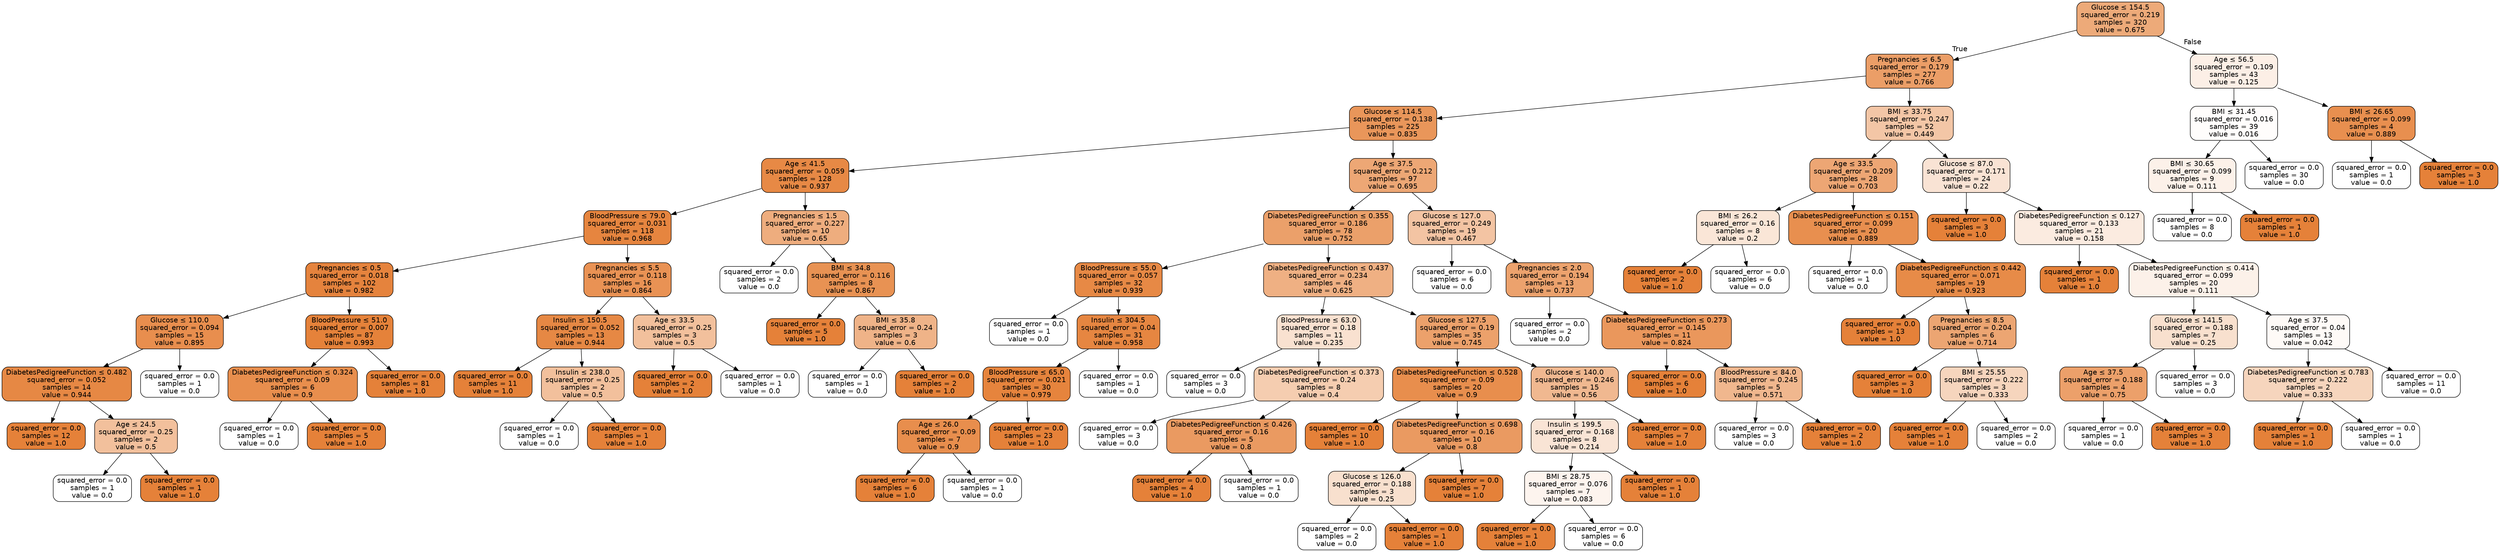 digraph Tree {
node [shape=box, style="filled, rounded", color="black", fontname="helvetica"] ;
edge [fontname="helvetica"] ;
0 [label=<Glucose &le; 154.5<br/>squared_error = 0.219<br/>samples = 320<br/>value = 0.675>, fillcolor="#edaa79"] ;
1 [label=<Pregnancies &le; 6.5<br/>squared_error = 0.179<br/>samples = 277<br/>value = 0.766>, fillcolor="#eb9e67"] ;
0 -> 1 [labeldistance=2.5, labelangle=45, headlabel="True"] ;
2 [label=<Glucose &le; 114.5<br/>squared_error = 0.138<br/>samples = 225<br/>value = 0.835>, fillcolor="#e9965a"] ;
1 -> 2 ;
3 [label=<Age &le; 41.5<br/>squared_error = 0.059<br/>samples = 128<br/>value = 0.937>, fillcolor="#e78945"] ;
2 -> 3 ;
4 [label=<BloodPressure &le; 79.0<br/>squared_error = 0.031<br/>samples = 118<br/>value = 0.968>, fillcolor="#e6853f"] ;
3 -> 4 ;
5 [label=<Pregnancies &le; 0.5<br/>squared_error = 0.018<br/>samples = 102<br/>value = 0.982>, fillcolor="#e5833d"] ;
4 -> 5 ;
6 [label=<Glucose &le; 110.0<br/>squared_error = 0.094<br/>samples = 15<br/>value = 0.895>, fillcolor="#e88e4e"] ;
5 -> 6 ;
7 [label=<DiabetesPedigreeFunction &le; 0.482<br/>squared_error = 0.052<br/>samples = 14<br/>value = 0.944>, fillcolor="#e68844"] ;
6 -> 7 ;
8 [label=<squared_error = 0.0<br/>samples = 12<br/>value = 1.0>, fillcolor="#e58139"] ;
7 -> 8 ;
9 [label=<Age &le; 24.5<br/>squared_error = 0.25<br/>samples = 2<br/>value = 0.5>, fillcolor="#f2c09c"] ;
7 -> 9 ;
10 [label=<squared_error = 0.0<br/>samples = 1<br/>value = 0.0>, fillcolor="#ffffff"] ;
9 -> 10 ;
11 [label=<squared_error = 0.0<br/>samples = 1<br/>value = 1.0>, fillcolor="#e58139"] ;
9 -> 11 ;
12 [label=<squared_error = 0.0<br/>samples = 1<br/>value = 0.0>, fillcolor="#ffffff"] ;
6 -> 12 ;
13 [label=<BloodPressure &le; 51.0<br/>squared_error = 0.007<br/>samples = 87<br/>value = 0.993>, fillcolor="#e5823a"] ;
5 -> 13 ;
14 [label=<DiabetesPedigreeFunction &le; 0.324<br/>squared_error = 0.09<br/>samples = 6<br/>value = 0.9>, fillcolor="#e88e4d"] ;
13 -> 14 ;
15 [label=<squared_error = 0.0<br/>samples = 1<br/>value = 0.0>, fillcolor="#ffffff"] ;
14 -> 15 ;
16 [label=<squared_error = 0.0<br/>samples = 5<br/>value = 1.0>, fillcolor="#e58139"] ;
14 -> 16 ;
17 [label=<squared_error = 0.0<br/>samples = 81<br/>value = 1.0>, fillcolor="#e58139"] ;
13 -> 17 ;
18 [label=<Pregnancies &le; 5.5<br/>squared_error = 0.118<br/>samples = 16<br/>value = 0.864>, fillcolor="#e99254"] ;
4 -> 18 ;
19 [label=<Insulin &le; 150.5<br/>squared_error = 0.052<br/>samples = 13<br/>value = 0.944>, fillcolor="#e68844"] ;
18 -> 19 ;
20 [label=<squared_error = 0.0<br/>samples = 11<br/>value = 1.0>, fillcolor="#e58139"] ;
19 -> 20 ;
21 [label=<Insulin &le; 238.0<br/>squared_error = 0.25<br/>samples = 2<br/>value = 0.5>, fillcolor="#f2c09c"] ;
19 -> 21 ;
22 [label=<squared_error = 0.0<br/>samples = 1<br/>value = 0.0>, fillcolor="#ffffff"] ;
21 -> 22 ;
23 [label=<squared_error = 0.0<br/>samples = 1<br/>value = 1.0>, fillcolor="#e58139"] ;
21 -> 23 ;
24 [label=<Age &le; 33.5<br/>squared_error = 0.25<br/>samples = 3<br/>value = 0.5>, fillcolor="#f2c09c"] ;
18 -> 24 ;
25 [label=<squared_error = 0.0<br/>samples = 2<br/>value = 1.0>, fillcolor="#e58139"] ;
24 -> 25 ;
26 [label=<squared_error = 0.0<br/>samples = 1<br/>value = 0.0>, fillcolor="#ffffff"] ;
24 -> 26 ;
27 [label=<Pregnancies &le; 1.5<br/>squared_error = 0.227<br/>samples = 10<br/>value = 0.65>, fillcolor="#eead7e"] ;
3 -> 27 ;
28 [label=<squared_error = 0.0<br/>samples = 2<br/>value = 0.0>, fillcolor="#ffffff"] ;
27 -> 28 ;
29 [label=<BMI &le; 34.8<br/>squared_error = 0.116<br/>samples = 8<br/>value = 0.867>, fillcolor="#e89253"] ;
27 -> 29 ;
30 [label=<squared_error = 0.0<br/>samples = 5<br/>value = 1.0>, fillcolor="#e58139"] ;
29 -> 30 ;
31 [label=<BMI &le; 35.8<br/>squared_error = 0.24<br/>samples = 3<br/>value = 0.6>, fillcolor="#efb388"] ;
29 -> 31 ;
32 [label=<squared_error = 0.0<br/>samples = 1<br/>value = 0.0>, fillcolor="#ffffff"] ;
31 -> 32 ;
33 [label=<squared_error = 0.0<br/>samples = 2<br/>value = 1.0>, fillcolor="#e58139"] ;
31 -> 33 ;
34 [label=<Age &le; 37.5<br/>squared_error = 0.212<br/>samples = 97<br/>value = 0.695>, fillcolor="#eda775"] ;
2 -> 34 ;
35 [label=<DiabetesPedigreeFunction &le; 0.355<br/>squared_error = 0.186<br/>samples = 78<br/>value = 0.752>, fillcolor="#eba06a"] ;
34 -> 35 ;
36 [label=<BloodPressure &le; 55.0<br/>squared_error = 0.057<br/>samples = 32<br/>value = 0.939>, fillcolor="#e78945"] ;
35 -> 36 ;
37 [label=<squared_error = 0.0<br/>samples = 1<br/>value = 0.0>, fillcolor="#ffffff"] ;
36 -> 37 ;
38 [label=<Insulin &le; 304.5<br/>squared_error = 0.04<br/>samples = 31<br/>value = 0.958>, fillcolor="#e68641"] ;
36 -> 38 ;
39 [label=<BloodPressure &le; 65.0<br/>squared_error = 0.021<br/>samples = 30<br/>value = 0.979>, fillcolor="#e6843d"] ;
38 -> 39 ;
40 [label=<Age &le; 26.0<br/>squared_error = 0.09<br/>samples = 7<br/>value = 0.9>, fillcolor="#e88e4d"] ;
39 -> 40 ;
41 [label=<squared_error = 0.0<br/>samples = 6<br/>value = 1.0>, fillcolor="#e58139"] ;
40 -> 41 ;
42 [label=<squared_error = 0.0<br/>samples = 1<br/>value = 0.0>, fillcolor="#ffffff"] ;
40 -> 42 ;
43 [label=<squared_error = 0.0<br/>samples = 23<br/>value = 1.0>, fillcolor="#e58139"] ;
39 -> 43 ;
44 [label=<squared_error = 0.0<br/>samples = 1<br/>value = 0.0>, fillcolor="#ffffff"] ;
38 -> 44 ;
45 [label=<DiabetesPedigreeFunction &le; 0.437<br/>squared_error = 0.234<br/>samples = 46<br/>value = 0.625>, fillcolor="#efb083"] ;
35 -> 45 ;
46 [label=<BloodPressure &le; 63.0<br/>squared_error = 0.18<br/>samples = 11<br/>value = 0.235>, fillcolor="#f9e1d0"] ;
45 -> 46 ;
47 [label=<squared_error = 0.0<br/>samples = 3<br/>value = 0.0>, fillcolor="#ffffff"] ;
46 -> 47 ;
48 [label=<DiabetesPedigreeFunction &le; 0.373<br/>squared_error = 0.24<br/>samples = 8<br/>value = 0.4>, fillcolor="#f5cdb0"] ;
46 -> 48 ;
49 [label=<squared_error = 0.0<br/>samples = 3<br/>value = 0.0>, fillcolor="#ffffff"] ;
48 -> 49 ;
50 [label=<DiabetesPedigreeFunction &le; 0.426<br/>squared_error = 0.16<br/>samples = 5<br/>value = 0.8>, fillcolor="#ea9a61"] ;
48 -> 50 ;
51 [label=<squared_error = 0.0<br/>samples = 4<br/>value = 1.0>, fillcolor="#e58139"] ;
50 -> 51 ;
52 [label=<squared_error = 0.0<br/>samples = 1<br/>value = 0.0>, fillcolor="#ffffff"] ;
50 -> 52 ;
53 [label=<Glucose &le; 127.5<br/>squared_error = 0.19<br/>samples = 35<br/>value = 0.745>, fillcolor="#eca16b"] ;
45 -> 53 ;
54 [label=<DiabetesPedigreeFunction &le; 0.528<br/>squared_error = 0.09<br/>samples = 20<br/>value = 0.9>, fillcolor="#e88e4d"] ;
53 -> 54 ;
55 [label=<squared_error = 0.0<br/>samples = 10<br/>value = 1.0>, fillcolor="#e58139"] ;
54 -> 55 ;
56 [label=<DiabetesPedigreeFunction &le; 0.698<br/>squared_error = 0.16<br/>samples = 10<br/>value = 0.8>, fillcolor="#ea9a61"] ;
54 -> 56 ;
57 [label=<Glucose &le; 126.0<br/>squared_error = 0.188<br/>samples = 3<br/>value = 0.25>, fillcolor="#f8e0ce"] ;
56 -> 57 ;
58 [label=<squared_error = 0.0<br/>samples = 2<br/>value = 0.0>, fillcolor="#ffffff"] ;
57 -> 58 ;
59 [label=<squared_error = 0.0<br/>samples = 1<br/>value = 1.0>, fillcolor="#e58139"] ;
57 -> 59 ;
60 [label=<squared_error = 0.0<br/>samples = 7<br/>value = 1.0>, fillcolor="#e58139"] ;
56 -> 60 ;
61 [label=<Glucose &le; 140.0<br/>squared_error = 0.246<br/>samples = 15<br/>value = 0.56>, fillcolor="#f0b890"] ;
53 -> 61 ;
62 [label=<Insulin &le; 199.5<br/>squared_error = 0.168<br/>samples = 8<br/>value = 0.214>, fillcolor="#f9e4d5"] ;
61 -> 62 ;
63 [label=<BMI &le; 28.75<br/>squared_error = 0.076<br/>samples = 7<br/>value = 0.083>, fillcolor="#fdf4ee"] ;
62 -> 63 ;
64 [label=<squared_error = 0.0<br/>samples = 1<br/>value = 1.0>, fillcolor="#e58139"] ;
63 -> 64 ;
65 [label=<squared_error = 0.0<br/>samples = 6<br/>value = 0.0>, fillcolor="#ffffff"] ;
63 -> 65 ;
66 [label=<squared_error = 0.0<br/>samples = 1<br/>value = 1.0>, fillcolor="#e58139"] ;
62 -> 66 ;
67 [label=<squared_error = 0.0<br/>samples = 7<br/>value = 1.0>, fillcolor="#e58139"] ;
61 -> 67 ;
68 [label=<Glucose &le; 127.0<br/>squared_error = 0.249<br/>samples = 19<br/>value = 0.467>, fillcolor="#f3c4a3"] ;
34 -> 68 ;
69 [label=<squared_error = 0.0<br/>samples = 6<br/>value = 0.0>, fillcolor="#ffffff"] ;
68 -> 69 ;
70 [label=<Pregnancies &le; 2.0<br/>squared_error = 0.194<br/>samples = 13<br/>value = 0.737>, fillcolor="#eca26d"] ;
68 -> 70 ;
71 [label=<squared_error = 0.0<br/>samples = 2<br/>value = 0.0>, fillcolor="#ffffff"] ;
70 -> 71 ;
72 [label=<DiabetesPedigreeFunction &le; 0.273<br/>squared_error = 0.145<br/>samples = 11<br/>value = 0.824>, fillcolor="#ea975c"] ;
70 -> 72 ;
73 [label=<squared_error = 0.0<br/>samples = 6<br/>value = 1.0>, fillcolor="#e58139"] ;
72 -> 73 ;
74 [label=<BloodPressure &le; 84.0<br/>squared_error = 0.245<br/>samples = 5<br/>value = 0.571>, fillcolor="#f0b78e"] ;
72 -> 74 ;
75 [label=<squared_error = 0.0<br/>samples = 3<br/>value = 0.0>, fillcolor="#ffffff"] ;
74 -> 75 ;
76 [label=<squared_error = 0.0<br/>samples = 2<br/>value = 1.0>, fillcolor="#e58139"] ;
74 -> 76 ;
77 [label=<BMI &le; 33.75<br/>squared_error = 0.247<br/>samples = 52<br/>value = 0.449>, fillcolor="#f3c6a6"] ;
1 -> 77 ;
78 [label=<Age &le; 33.5<br/>squared_error = 0.209<br/>samples = 28<br/>value = 0.703>, fillcolor="#eda674"] ;
77 -> 78 ;
79 [label=<BMI &le; 26.2<br/>squared_error = 0.16<br/>samples = 8<br/>value = 0.2>, fillcolor="#fae6d7"] ;
78 -> 79 ;
80 [label=<squared_error = 0.0<br/>samples = 2<br/>value = 1.0>, fillcolor="#e58139"] ;
79 -> 80 ;
81 [label=<squared_error = 0.0<br/>samples = 6<br/>value = 0.0>, fillcolor="#ffffff"] ;
79 -> 81 ;
82 [label=<DiabetesPedigreeFunction &le; 0.151<br/>squared_error = 0.099<br/>samples = 20<br/>value = 0.889>, fillcolor="#e88f4f"] ;
78 -> 82 ;
83 [label=<squared_error = 0.0<br/>samples = 1<br/>value = 0.0>, fillcolor="#ffffff"] ;
82 -> 83 ;
84 [label=<DiabetesPedigreeFunction &le; 0.442<br/>squared_error = 0.071<br/>samples = 19<br/>value = 0.923>, fillcolor="#e78b48"] ;
82 -> 84 ;
85 [label=<squared_error = 0.0<br/>samples = 13<br/>value = 1.0>, fillcolor="#e58139"] ;
84 -> 85 ;
86 [label=<Pregnancies &le; 8.5<br/>squared_error = 0.204<br/>samples = 6<br/>value = 0.714>, fillcolor="#eca572"] ;
84 -> 86 ;
87 [label=<squared_error = 0.0<br/>samples = 3<br/>value = 1.0>, fillcolor="#e58139"] ;
86 -> 87 ;
88 [label=<BMI &le; 25.55<br/>squared_error = 0.222<br/>samples = 3<br/>value = 0.333>, fillcolor="#f6d5bd"] ;
86 -> 88 ;
89 [label=<squared_error = 0.0<br/>samples = 1<br/>value = 1.0>, fillcolor="#e58139"] ;
88 -> 89 ;
90 [label=<squared_error = 0.0<br/>samples = 2<br/>value = 0.0>, fillcolor="#ffffff"] ;
88 -> 90 ;
91 [label=<Glucose &le; 87.0<br/>squared_error = 0.171<br/>samples = 24<br/>value = 0.22>, fillcolor="#f9e3d4"] ;
77 -> 91 ;
92 [label=<squared_error = 0.0<br/>samples = 3<br/>value = 1.0>, fillcolor="#e58139"] ;
91 -> 92 ;
93 [label=<DiabetesPedigreeFunction &le; 0.127<br/>squared_error = 0.133<br/>samples = 21<br/>value = 0.158>, fillcolor="#fbebe0"] ;
91 -> 93 ;
94 [label=<squared_error = 0.0<br/>samples = 1<br/>value = 1.0>, fillcolor="#e58139"] ;
93 -> 94 ;
95 [label=<DiabetesPedigreeFunction &le; 0.414<br/>squared_error = 0.099<br/>samples = 20<br/>value = 0.111>, fillcolor="#fcf1e9"] ;
93 -> 95 ;
96 [label=<Glucose &le; 141.5<br/>squared_error = 0.188<br/>samples = 7<br/>value = 0.25>, fillcolor="#f8e0ce"] ;
95 -> 96 ;
97 [label=<Age &le; 37.5<br/>squared_error = 0.188<br/>samples = 4<br/>value = 0.75>, fillcolor="#eca06a"] ;
96 -> 97 ;
98 [label=<squared_error = 0.0<br/>samples = 1<br/>value = 0.0>, fillcolor="#ffffff"] ;
97 -> 98 ;
99 [label=<squared_error = 0.0<br/>samples = 3<br/>value = 1.0>, fillcolor="#e58139"] ;
97 -> 99 ;
100 [label=<squared_error = 0.0<br/>samples = 3<br/>value = 0.0>, fillcolor="#ffffff"] ;
96 -> 100 ;
101 [label=<Age &le; 37.5<br/>squared_error = 0.04<br/>samples = 13<br/>value = 0.042>, fillcolor="#fefaf7"] ;
95 -> 101 ;
102 [label=<DiabetesPedigreeFunction &le; 0.783<br/>squared_error = 0.222<br/>samples = 2<br/>value = 0.333>, fillcolor="#f6d5bd"] ;
101 -> 102 ;
103 [label=<squared_error = 0.0<br/>samples = 1<br/>value = 1.0>, fillcolor="#e58139"] ;
102 -> 103 ;
104 [label=<squared_error = 0.0<br/>samples = 1<br/>value = 0.0>, fillcolor="#ffffff"] ;
102 -> 104 ;
105 [label=<squared_error = 0.0<br/>samples = 11<br/>value = 0.0>, fillcolor="#ffffff"] ;
101 -> 105 ;
106 [label=<Age &le; 56.5<br/>squared_error = 0.109<br/>samples = 43<br/>value = 0.125>, fillcolor="#fcefe6"] ;
0 -> 106 [labeldistance=2.5, labelangle=-45, headlabel="False"] ;
107 [label=<BMI &le; 31.45<br/>squared_error = 0.016<br/>samples = 39<br/>value = 0.016>, fillcolor="#fffdfc"] ;
106 -> 107 ;
108 [label=<BMI &le; 30.65<br/>squared_error = 0.099<br/>samples = 9<br/>value = 0.111>, fillcolor="#fcf1e9"] ;
107 -> 108 ;
109 [label=<squared_error = 0.0<br/>samples = 8<br/>value = 0.0>, fillcolor="#ffffff"] ;
108 -> 109 ;
110 [label=<squared_error = 0.0<br/>samples = 1<br/>value = 1.0>, fillcolor="#e58139"] ;
108 -> 110 ;
111 [label=<squared_error = 0.0<br/>samples = 30<br/>value = 0.0>, fillcolor="#ffffff"] ;
107 -> 111 ;
112 [label=<BMI &le; 26.65<br/>squared_error = 0.099<br/>samples = 4<br/>value = 0.889>, fillcolor="#e88f4f"] ;
106 -> 112 ;
113 [label=<squared_error = 0.0<br/>samples = 1<br/>value = 0.0>, fillcolor="#ffffff"] ;
112 -> 113 ;
114 [label=<squared_error = 0.0<br/>samples = 3<br/>value = 1.0>, fillcolor="#e58139"] ;
112 -> 114 ;
}